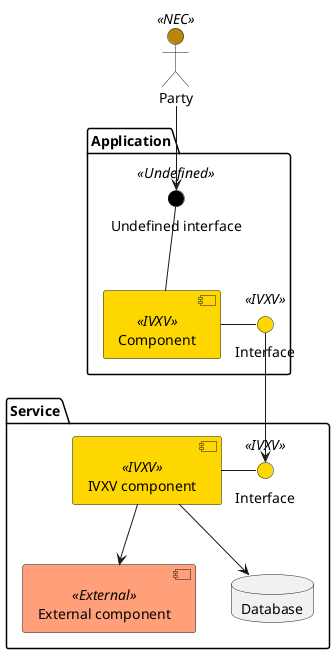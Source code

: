 @startuml

/'
 '
 '  BEAUTIFICATION
 '
 '/

skinparam interface {
    backgroundColor<<IVXV>> Gold
    backgroundColor<<External>> LightSalmon
    backgroundColor<<NEC>> DarkGoldenRod
    backgroundColor<<Undefined>> Black
}

skinparam actor {
    backgroundColor<<IVXV>> Gold
    backgroundColor<<External>> LightSalmon
    backgroundColor<<NEC>> DarkGoldenRod
    backgroundColor<<Undefined>> Black
}

skinparam component {
    backgroundColor<<IVXV>> Gold
    backgroundColor<<NEC>> DarkGoldenRod
    backgroundColor<<External>> LightSalmon
    backgroundColor<<Undefined>> Black
}


actor "Party" <<NEC>> as a_owner


/'
 '
 '  EXTERNAL SERVICES
 '
 '/


package "Application" {

    interface "Interface" <<IVXV>> as liides_1
    interface "Undefined interface" <<Undefined>> as liides_3
    [Component] <<IVXV>> as komponent_1

    komponent_1 - liides_1
    komponent_1 -up- liides_3
}

a_owner --> liides_3

package "Service" {

    interface "Interface" <<IVXV>> as liides_2
    [IVXV component] <<IVXV>> as komponent_2
    [External component] <<External>> as komponent_3

    komponent_2 --> komponent_3
    komponent_2 - liides_2

    database "Database" as andmebaas {
    }

    komponent_2 --> andmebaas

}

liides_1 --> liides_2


@enduml

